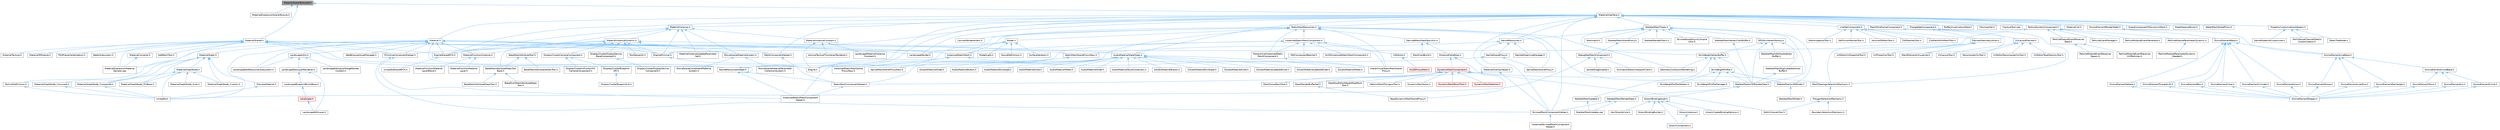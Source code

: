 digraph "MaterialSceneTextureId.h"
{
 // INTERACTIVE_SVG=YES
 // LATEX_PDF_SIZE
  bgcolor="transparent";
  edge [fontname=Helvetica,fontsize=10,labelfontname=Helvetica,labelfontsize=10];
  node [fontname=Helvetica,fontsize=10,shape=box,height=0.2,width=0.4];
  Node1 [id="Node000001",label="MaterialSceneTextureId.h",height=0.2,width=0.4,color="gray40", fillcolor="grey60", style="filled", fontcolor="black",tooltip=" "];
  Node1 -> Node2 [id="edge1_Node000001_Node000002",dir="back",color="steelblue1",style="solid",tooltip=" "];
  Node2 [id="Node000002",label="MaterialExpressionSceneTexture.h",height=0.2,width=0.4,color="grey40", fillcolor="white", style="filled",URL="$d6/d9b/MaterialExpressionSceneTexture_8h.html",tooltip=" "];
  Node1 -> Node3 [id="edge2_Node000001_Node000003",dir="back",color="steelblue1",style="solid",tooltip=" "];
  Node3 [id="Node000003",label="MaterialInterface.h",height=0.2,width=0.4,color="grey40", fillcolor="white", style="filled",URL="$de/daa/MaterialInterface_8h.html",tooltip=" "];
  Node3 -> Node4 [id="edge3_Node000003_Node000004",dir="back",color="steelblue1",style="solid",tooltip=" "];
  Node4 [id="Node000004",label="AudioMaterialSlateTypes.h",height=0.2,width=0.4,color="grey40", fillcolor="white", style="filled",URL="$d3/d2d/AudioMaterialSlateTypes_8h.html",tooltip=" "];
  Node4 -> Node5 [id="edge4_Node000004_Node000005",dir="back",color="steelblue1",style="solid",tooltip=" "];
  Node5 [id="Node000005",label="AudioMaterialButton.h",height=0.2,width=0.4,color="grey40", fillcolor="white", style="filled",URL="$de/dca/AudioMaterialButton_8h.html",tooltip=" "];
  Node4 -> Node6 [id="edge5_Node000004_Node000006",dir="back",color="steelblue1",style="solid",tooltip=" "];
  Node6 [id="Node000006",label="AudioMaterialEnvelope.h",height=0.2,width=0.4,color="grey40", fillcolor="white", style="filled",URL="$d8/d42/AudioMaterialEnvelope_8h.html",tooltip=" "];
  Node4 -> Node7 [id="edge6_Node000004_Node000007",dir="back",color="steelblue1",style="solid",tooltip=" "];
  Node7 [id="Node000007",label="AudioMaterialKnob.h",height=0.2,width=0.4,color="grey40", fillcolor="white", style="filled",URL="$d1/d59/AudioMaterialKnob_8h.html",tooltip=" "];
  Node4 -> Node8 [id="edge7_Node000004_Node000008",dir="back",color="steelblue1",style="solid",tooltip=" "];
  Node8 [id="Node000008",label="AudioMaterialMeter.h",height=0.2,width=0.4,color="grey40", fillcolor="white", style="filled",URL="$d7/dc3/AudioMaterialMeter_8h.html",tooltip=" "];
  Node4 -> Node9 [id="edge8_Node000004_Node000009",dir="back",color="steelblue1",style="solid",tooltip=" "];
  Node9 [id="Node000009",label="AudioMaterialSlider.h",height=0.2,width=0.4,color="grey40", fillcolor="white", style="filled",URL="$de/db4/AudioMaterialSlider_8h.html",tooltip=" "];
  Node4 -> Node10 [id="edge9_Node000004_Node000010",dir="back",color="steelblue1",style="solid",tooltip=" "];
  Node10 [id="Node000010",label="AudioMaterialStyleContainers.h",height=0.2,width=0.4,color="grey40", fillcolor="white", style="filled",URL="$d2/d4e/AudioMaterialStyleContainers_8h.html",tooltip=" "];
  Node4 -> Node11 [id="edge10_Node000004_Node000011",dir="back",color="steelblue1",style="solid",tooltip=" "];
  Node11 [id="Node000011",label="SAudioMaterialButton.h",height=0.2,width=0.4,color="grey40", fillcolor="white", style="filled",URL="$d5/df6/SAudioMaterialButton_8h.html",tooltip=" "];
  Node4 -> Node12 [id="edge11_Node000004_Node000012",dir="back",color="steelblue1",style="solid",tooltip=" "];
  Node12 [id="Node000012",label="SAudioMaterialEnvelope.h",height=0.2,width=0.4,color="grey40", fillcolor="white", style="filled",URL="$d5/d2b/SAudioMaterialEnvelope_8h.html",tooltip=" "];
  Node4 -> Node13 [id="edge12_Node000004_Node000013",dir="back",color="steelblue1",style="solid",tooltip=" "];
  Node13 [id="Node000013",label="SAudioMaterialKnob.h",height=0.2,width=0.4,color="grey40", fillcolor="white", style="filled",URL="$d5/d68/SAudioMaterialKnob_8h.html",tooltip=" "];
  Node4 -> Node14 [id="edge13_Node000004_Node000014",dir="back",color="steelblue1",style="solid",tooltip=" "];
  Node14 [id="Node000014",label="SAudioMaterialLabeledKnob.h",height=0.2,width=0.4,color="grey40", fillcolor="white", style="filled",URL="$de/d2d/SAudioMaterialLabeledKnob_8h.html",tooltip=" "];
  Node4 -> Node15 [id="edge14_Node000004_Node000015",dir="back",color="steelblue1",style="solid",tooltip=" "];
  Node15 [id="Node000015",label="SAudioMaterialLabeledSlider.h",height=0.2,width=0.4,color="grey40", fillcolor="white", style="filled",URL="$d7/df2/SAudioMaterialLabeledSlider_8h.html",tooltip=" "];
  Node4 -> Node16 [id="edge15_Node000004_Node000016",dir="back",color="steelblue1",style="solid",tooltip=" "];
  Node16 [id="Node000016",label="SAudioMaterialMeter.h",height=0.2,width=0.4,color="grey40", fillcolor="white", style="filled",URL="$d9/da6/SAudioMaterialMeter_8h.html",tooltip=" "];
  Node4 -> Node17 [id="edge16_Node000004_Node000017",dir="back",color="steelblue1",style="solid",tooltip=" "];
  Node17 [id="Node000017",label="SAudioMaterialSlider.h",height=0.2,width=0.4,color="grey40", fillcolor="white", style="filled",URL="$d1/d37/SAudioMaterialSlider_8h.html",tooltip=" "];
  Node3 -> Node18 [id="edge17_Node000003_Node000018",dir="back",color="steelblue1",style="solid",tooltip=" "];
  Node18 [id="Node000018",label="BufferVisualizationData.h",height=0.2,width=0.4,color="grey40", fillcolor="white", style="filled",URL="$df/df1/BufferVisualizationData_8h.html",tooltip=" "];
  Node3 -> Node19 [id="edge18_Node000003_Node000019",dir="back",color="steelblue1",style="solid",tooltip=" "];
  Node19 [id="Node000019",label="Engine.h",height=0.2,width=0.4,color="grey40", fillcolor="white", style="filled",URL="$d1/d34/Public_2Engine_8h.html",tooltip=" "];
  Node3 -> Node20 [id="edge19_Node000003_Node000020",dir="back",color="steelblue1",style="solid",tooltip=" "];
  Node20 [id="Node000020",label="EngineSharedPCH.h",height=0.2,width=0.4,color="grey40", fillcolor="white", style="filled",URL="$dc/dbb/EngineSharedPCH_8h.html",tooltip=" "];
  Node20 -> Node21 [id="edge20_Node000020_Node000021",dir="back",color="steelblue1",style="solid",tooltip=" "];
  Node21 [id="Node000021",label="UnrealEdSharedPCH.h",height=0.2,width=0.4,color="grey40", fillcolor="white", style="filled",URL="$d1/de6/UnrealEdSharedPCH_8h.html",tooltip=" "];
  Node3 -> Node22 [id="edge21_Node000003_Node000022",dir="back",color="steelblue1",style="solid",tooltip=" "];
  Node22 [id="Node000022",label="FbxImporter.h",height=0.2,width=0.4,color="grey40", fillcolor="white", style="filled",URL="$d4/dfb/FbxImporter_8h.html",tooltip=" "];
  Node3 -> Node23 [id="edge22_Node000003_Node000023",dir="back",color="steelblue1",style="solid",tooltip=" "];
  Node23 [id="Node000023",label="FractureTool.cpp",height=0.2,width=0.4,color="grey40", fillcolor="white", style="filled",URL="$dc/d9a/FractureTool_8cpp.html",tooltip=" "];
  Node3 -> Node24 [id="edge23_Node000003_Node000024",dir="back",color="steelblue1",style="solid",tooltip=" "];
  Node24 [id="Node000024",label="GizmoElementRenderState.h",height=0.2,width=0.4,color="grey40", fillcolor="white", style="filled",URL="$dd/def/GizmoElementRenderState_8h.html",tooltip=" "];
  Node24 -> Node25 [id="edge24_Node000024_Node000025",dir="back",color="steelblue1",style="solid",tooltip=" "];
  Node25 [id="Node000025",label="GizmoElementBase.h",height=0.2,width=0.4,color="grey40", fillcolor="white", style="filled",URL="$d5/d19/GizmoElementBase_8h.html",tooltip=" "];
  Node25 -> Node26 [id="edge25_Node000025_Node000026",dir="back",color="steelblue1",style="solid",tooltip=" "];
  Node26 [id="Node000026",label="GizmoElementArrow.h",height=0.2,width=0.4,color="grey40", fillcolor="white", style="filled",URL="$df/d5b/GizmoElementArrow_8h.html",tooltip=" "];
  Node26 -> Node27 [id="edge26_Node000026_Node000027",dir="back",color="steelblue1",style="solid",tooltip=" "];
  Node27 [id="Node000027",label="GizmoElementShapes.h",height=0.2,width=0.4,color="grey40", fillcolor="white", style="filled",URL="$d9/d54/GizmoElementShapes_8h.html",tooltip=" "];
  Node25 -> Node28 [id="edge27_Node000025_Node000028",dir="back",color="steelblue1",style="solid",tooltip=" "];
  Node28 [id="Node000028",label="GizmoElementBox.h",height=0.2,width=0.4,color="grey40", fillcolor="white", style="filled",URL="$d6/d7f/GizmoElementBox_8h.html",tooltip=" "];
  Node28 -> Node27 [id="edge28_Node000028_Node000027",dir="back",color="steelblue1",style="solid",tooltip=" "];
  Node25 -> Node29 [id="edge29_Node000025_Node000029",dir="back",color="steelblue1",style="solid",tooltip=" "];
  Node29 [id="Node000029",label="GizmoElementCone.h",height=0.2,width=0.4,color="grey40", fillcolor="white", style="filled",URL="$dc/dca/GizmoElementCone_8h.html",tooltip=" "];
  Node29 -> Node27 [id="edge30_Node000029_Node000027",dir="back",color="steelblue1",style="solid",tooltip=" "];
  Node25 -> Node30 [id="edge31_Node000025_Node000030",dir="back",color="steelblue1",style="solid",tooltip=" "];
  Node30 [id="Node000030",label="GizmoElementCylinder.h",height=0.2,width=0.4,color="grey40", fillcolor="white", style="filled",URL="$da/dff/GizmoElementCylinder_8h.html",tooltip=" "];
  Node30 -> Node27 [id="edge32_Node000030_Node000027",dir="back",color="steelblue1",style="solid",tooltip=" "];
  Node25 -> Node31 [id="edge33_Node000025_Node000031",dir="back",color="steelblue1",style="solid",tooltip=" "];
  Node31 [id="Node000031",label="GizmoElementLineBase.h",height=0.2,width=0.4,color="grey40", fillcolor="white", style="filled",URL="$d4/d1b/GizmoElementLineBase_8h.html",tooltip=" "];
  Node31 -> Node32 [id="edge34_Node000031_Node000032",dir="back",color="steelblue1",style="solid",tooltip=" "];
  Node32 [id="Node000032",label="GizmoElementCircleBase.h",height=0.2,width=0.4,color="grey40", fillcolor="white", style="filled",URL="$d5/d29/GizmoElementCircleBase_8h.html",tooltip=" "];
  Node32 -> Node33 [id="edge35_Node000032_Node000033",dir="back",color="steelblue1",style="solid",tooltip=" "];
  Node33 [id="Node000033",label="GizmoElementArc.h",height=0.2,width=0.4,color="grey40", fillcolor="white", style="filled",URL="$dc/dda/GizmoElementArc_8h.html",tooltip=" "];
  Node33 -> Node27 [id="edge36_Node000033_Node000027",dir="back",color="steelblue1",style="solid",tooltip=" "];
  Node32 -> Node34 [id="edge37_Node000032_Node000034",dir="back",color="steelblue1",style="solid",tooltip=" "];
  Node34 [id="Node000034",label="GizmoElementCircle.h",height=0.2,width=0.4,color="grey40", fillcolor="white", style="filled",URL="$dd/dd8/GizmoElementCircle_8h.html",tooltip=" "];
  Node34 -> Node27 [id="edge38_Node000034_Node000027",dir="back",color="steelblue1",style="solid",tooltip=" "];
  Node32 -> Node35 [id="edge39_Node000032_Node000035",dir="back",color="steelblue1",style="solid",tooltip=" "];
  Node35 [id="Node000035",label="GizmoElementTorus.h",height=0.2,width=0.4,color="grey40", fillcolor="white", style="filled",URL="$df/d72/GizmoElementTorus_8h.html",tooltip=" "];
  Node35 -> Node27 [id="edge40_Node000035_Node000027",dir="back",color="steelblue1",style="solid",tooltip=" "];
  Node31 -> Node36 [id="edge41_Node000031_Node000036",dir="back",color="steelblue1",style="solid",tooltip=" "];
  Node36 [id="Node000036",label="GizmoElementGroup.h",height=0.2,width=0.4,color="grey40", fillcolor="white", style="filled",URL="$df/d24/GizmoElementGroup_8h.html",tooltip=" "];
  Node36 -> Node27 [id="edge42_Node000036_Node000027",dir="back",color="steelblue1",style="solid",tooltip=" "];
  Node31 -> Node37 [id="edge43_Node000031_Node000037",dir="back",color="steelblue1",style="solid",tooltip=" "];
  Node37 [id="Node000037",label="GizmoElementLineStrip.h",height=0.2,width=0.4,color="grey40", fillcolor="white", style="filled",URL="$d8/dca/GizmoElementLineStrip_8h.html",tooltip=" "];
  Node37 -> Node27 [id="edge44_Node000037_Node000027",dir="back",color="steelblue1",style="solid",tooltip=" "];
  Node31 -> Node38 [id="edge45_Node000031_Node000038",dir="back",color="steelblue1",style="solid",tooltip=" "];
  Node38 [id="Node000038",label="GizmoElementRectangle.h",height=0.2,width=0.4,color="grey40", fillcolor="white", style="filled",URL="$de/d3f/GizmoElementRectangle_8h.html",tooltip=" "];
  Node38 -> Node27 [id="edge46_Node000038_Node000027",dir="back",color="steelblue1",style="solid",tooltip=" "];
  Node25 -> Node39 [id="edge47_Node000025_Node000039",dir="back",color="steelblue1",style="solid",tooltip=" "];
  Node39 [id="Node000039",label="GizmoElementSphere.h",height=0.2,width=0.4,color="grey40", fillcolor="white", style="filled",URL="$df/d53/GizmoElementSphere_8h.html",tooltip=" "];
  Node39 -> Node27 [id="edge48_Node000039_Node000027",dir="back",color="steelblue1",style="solid",tooltip=" "];
  Node25 -> Node40 [id="edge49_Node000025_Node000040",dir="back",color="steelblue1",style="solid",tooltip=" "];
  Node40 [id="Node000040",label="GizmoElementTriangleList.h",height=0.2,width=0.4,color="grey40", fillcolor="white", style="filled",URL="$dc/dc3/GizmoElementTriangleList_8h.html",tooltip=" "];
  Node40 -> Node27 [id="edge50_Node000040_Node000027",dir="back",color="steelblue1",style="solid",tooltip=" "];
  Node24 -> Node31 [id="edge51_Node000024_Node000031",dir="back",color="steelblue1",style="solid",tooltip=" "];
  Node3 -> Node41 [id="edge52_Node000003_Node000041",dir="back",color="steelblue1",style="solid",tooltip=" "];
  Node41 [id="Node000041",label="LandscapeRender.h",height=0.2,width=0.4,color="grey40", fillcolor="white", style="filled",URL="$df/d67/LandscapeRender_8h.html",tooltip=" "];
  Node3 -> Node42 [id="edge53_Node000003_Node000042",dir="back",color="steelblue1",style="solid",tooltip=" "];
  Node42 [id="Node000042",label="LineSetComponent.h",height=0.2,width=0.4,color="grey40", fillcolor="white", style="filled",URL="$d7/d6b/LineSetComponent_8h.html",tooltip=" "];
  Node42 -> Node43 [id="edge54_Node000042_Node000043",dir="back",color="steelblue1",style="solid",tooltip=" "];
  Node43 [id="Node000043",label="CSGMeshesTool.h",height=0.2,width=0.4,color="grey40", fillcolor="white", style="filled",URL="$db/dd1/CSGMeshesTool_8h.html",tooltip=" "];
  Node42 -> Node44 [id="edge55_Node000042_Node000044",dir="back",color="steelblue1",style="solid",tooltip=" "];
  Node44 [id="Node000044",label="CutMeshWithMeshTool.h",height=0.2,width=0.4,color="grey40", fillcolor="white", style="filled",URL="$d2/d2c/CutMeshWithMeshTool_8h.html",tooltip=" "];
  Node42 -> Node45 [id="edge56_Node000042_Node000045",dir="back",color="steelblue1",style="solid",tooltip=" "];
  Node45 [id="Node000045",label="MeshInspectorTool.h",height=0.2,width=0.4,color="grey40", fillcolor="white", style="filled",URL="$de/da1/MeshInspectorTool_8h.html",tooltip=" "];
  Node42 -> Node46 [id="edge57_Node000042_Node000046",dir="back",color="steelblue1",style="solid",tooltip=" "];
  Node46 [id="Node000046",label="PreviewGeometryActor.h",height=0.2,width=0.4,color="grey40", fillcolor="white", style="filled",URL="$d3/d38/PreviewGeometryActor_8h.html",tooltip=" "];
  Node46 -> Node47 [id="edge58_Node000046_Node000047",dir="back",color="steelblue1",style="solid",tooltip=" "];
  Node47 [id="Node000047",label="MeshElementsVisualizer.h",height=0.2,width=0.4,color="grey40", fillcolor="white", style="filled",URL="$d9/d01/MeshElementsVisualizer_8h.html",tooltip=" "];
  Node46 -> Node48 [id="edge59_Node000046_Node000048",dir="back",color="steelblue1",style="solid",tooltip=" "];
  Node48 [id="Node000048",label="MeshTopologySelectionMechanic.h",height=0.2,width=0.4,color="grey40", fillcolor="white", style="filled",URL="$d5/d15/MeshTopologySelectionMechanic_8h.html",tooltip=" "];
  Node48 -> Node49 [id="edge60_Node000048_Node000049",dir="back",color="steelblue1",style="solid",tooltip=" "];
  Node49 [id="Node000049",label="PolygonSelectionMechanic.h",height=0.2,width=0.4,color="grey40", fillcolor="white", style="filled",URL="$da/dff/PolygonSelectionMechanic_8h.html",tooltip=" "];
  Node49 -> Node50 [id="edge61_Node000049_Node000050",dir="back",color="steelblue1",style="solid",tooltip=" "];
  Node50 [id="Node000050",label="BoundarySelectionMechanic.h",height=0.2,width=0.4,color="grey40", fillcolor="white", style="filled",URL="$d8/dd6/BoundarySelectionMechanic_8h.html",tooltip=" "];
  Node49 -> Node51 [id="edge62_Node000049_Node000051",dir="back",color="steelblue1",style="solid",tooltip=" "];
  Node51 [id="Node000051",label="EditUVIslandsTool.h",height=0.2,width=0.4,color="grey40", fillcolor="white", style="filled",URL="$d0/de4/EditUVIslandsTool_8h.html",tooltip=" "];
  Node46 -> Node52 [id="edge63_Node000046_Node000052",dir="back",color="steelblue1",style="solid",tooltip=" "];
  Node52 [id="Node000052",label="UVEditorUVSnapshotTool.h",height=0.2,width=0.4,color="grey40", fillcolor="white", style="filled",URL="$d4/dd6/UVEditorUVSnapshotTool_8h.html",tooltip=" "];
  Node46 -> Node53 [id="edge64_Node000046_Node000053",dir="back",color="steelblue1",style="solid",tooltip=" "];
  Node53 [id="Node000053",label="UVProjectionTool.h",height=0.2,width=0.4,color="grey40", fillcolor="white", style="filled",URL="$d5/d4f/UVProjectionTool_8h.html",tooltip=" "];
  Node42 -> Node54 [id="edge65_Node000042_Node000054",dir="back",color="steelblue1",style="solid",tooltip=" "];
  Node54 [id="Node000054",label="SelfUnionMeshesTool.h",height=0.2,width=0.4,color="grey40", fillcolor="white", style="filled",URL="$dc/dad/SelfUnionMeshesTool_8h.html",tooltip=" "];
  Node42 -> Node55 [id="edge66_Node000042_Node000055",dir="back",color="steelblue1",style="solid",tooltip=" "];
  Node55 [id="Node000055",label="VolumeToMeshTool.h",height=0.2,width=0.4,color="grey40", fillcolor="white", style="filled",URL="$de/d64/VolumeToMeshTool_8h.html",tooltip=" "];
  Node3 -> Node56 [id="edge67_Node000003_Node000056",dir="back",color="steelblue1",style="solid",tooltip=" "];
  Node56 [id="Node000056",label="Material.h",height=0.2,width=0.4,color="grey40", fillcolor="white", style="filled",URL="$df/d12/Material_8h.html",tooltip=" "];
  Node56 -> Node57 [id="edge68_Node000056_Node000057",dir="back",color="steelblue1",style="solid",tooltip=" "];
  Node57 [id="Node000057",label="EngineMinimal.h",height=0.2,width=0.4,color="grey40", fillcolor="white", style="filled",URL="$d0/d2c/EngineMinimal_8h.html",tooltip=" "];
  Node57 -> Node19 [id="edge69_Node000057_Node000019",dir="back",color="steelblue1",style="solid",tooltip=" "];
  Node56 -> Node20 [id="edge70_Node000056_Node000020",dir="back",color="steelblue1",style="solid",tooltip=" "];
  Node56 -> Node58 [id="edge71_Node000056_Node000058",dir="back",color="steelblue1",style="solid",tooltip=" "];
  Node58 [id="Node000058",label="InstancedStaticMesh.h",height=0.2,width=0.4,color="grey40", fillcolor="white", style="filled",URL="$dd/d89/InstancedStaticMesh_8h.html",tooltip=" "];
  Node58 -> Node59 [id="edge72_Node000058_Node000059",dir="back",color="steelblue1",style="solid",tooltip=" "];
  Node59 [id="Node000059",label="HierarchicalStaticMeshScene\lProxy.h",height=0.2,width=0.4,color="grey40", fillcolor="white", style="filled",URL="$d3/d4d/HierarchicalStaticMeshSceneProxy_8h.html",tooltip=" "];
  Node58 -> Node60 [id="edge73_Node000058_Node000060",dir="back",color="steelblue1",style="solid",tooltip=" "];
  Node60 [id="Node000060",label="InstancedStaticMeshComponent\lHelper.h",height=0.2,width=0.4,color="grey40", fillcolor="white", style="filled",URL="$dc/dc7/InstancedStaticMeshComponentHelper_8h.html",tooltip=" "];
  Node58 -> Node61 [id="edge74_Node000058_Node000061",dir="back",color="steelblue1",style="solid",tooltip=" "];
  Node61 [id="Node000061",label="InstancedStaticMeshScene\lProxyDesc.h",height=0.2,width=0.4,color="grey40", fillcolor="white", style="filled",URL="$db/dcf/InstancedStaticMeshSceneProxyDesc_8h.html",tooltip=" "];
  Node56 -> Node62 [id="edge75_Node000056_Node000062",dir="back",color="steelblue1",style="solid",tooltip=" "];
  Node62 [id="Node000062",label="LandscapeEditResourcesSubsystem.h",height=0.2,width=0.4,color="grey40", fillcolor="white", style="filled",URL="$db/d28/LandscapeEditResourcesSubsystem_8h.html",tooltip=" "];
  Node56 -> Node63 [id="edge76_Node000056_Node000063",dir="back",color="steelblue1",style="solid",tooltip=" "];
  Node63 [id="Node000063",label="LandscapeUtils.h",height=0.2,width=0.4,color="grey40", fillcolor="white", style="filled",URL="$d0/dc0/LandscapeUtils_8h.html",tooltip=" "];
  Node63 -> Node64 [id="edge77_Node000063_Node000064",dir="back",color="steelblue1",style="solid",tooltip=" "];
  Node64 [id="Node000064",label="LandscapeEditLayerMergeRender\lContext.h",height=0.2,width=0.4,color="grey40", fillcolor="white", style="filled",URL="$d1/d40/LandscapeEditLayerMergeRenderContext_8h.html",tooltip=" "];
  Node63 -> Node65 [id="edge78_Node000063_Node000065",dir="back",color="steelblue1",style="solid",tooltip=" "];
  Node65 [id="Node000065",label="LandscapeEditLayerRenderer.h",height=0.2,width=0.4,color="grey40", fillcolor="white", style="filled",URL="$d4/ddf/LandscapeEditLayerRenderer_8h.html",tooltip=" "];
  Node65 -> Node66 [id="edge79_Node000065_Node000066",dir="back",color="steelblue1",style="solid",tooltip=" "];
  Node66 [id="Node000066",label="LandscapeBlueprintBrushBase.h",height=0.2,width=0.4,color="grey40", fillcolor="white", style="filled",URL="$d5/de5/LandscapeBlueprintBrushBase_8h.html",tooltip=" "];
  Node66 -> Node67 [id="edge80_Node000066_Node000067",dir="back",color="steelblue1",style="solid",tooltip=" "];
  Node67 [id="Node000067",label="Landscape.h",height=0.2,width=0.4,color="red", fillcolor="#FFF0F0", style="filled",URL="$d5/dd6/Landscape_8h.html",tooltip=" "];
  Node67 -> Node69 [id="edge81_Node000067_Node000069",dir="back",color="steelblue1",style="solid",tooltip=" "];
  Node69 [id="Node000069",label="LandscapeEditLayer.h",height=0.2,width=0.4,color="grey40", fillcolor="white", style="filled",URL="$d2/d34/LandscapeEditLayer_8h.html",tooltip=" "];
  Node65 -> Node69 [id="edge82_Node000065_Node000069",dir="back",color="steelblue1",style="solid",tooltip=" "];
  Node63 -> Node62 [id="edge83_Node000063_Node000062",dir="back",color="steelblue1",style="solid",tooltip=" "];
  Node56 -> Node73 [id="edge84_Node000056_Node000073",dir="back",color="steelblue1",style="solid",tooltip=" "];
  Node73 [id="Node000073",label="MaterialExpressionMaterial\lSample.cpp",height=0.2,width=0.4,color="grey40", fillcolor="white", style="filled",URL="$d0/dbd/MaterialExpressionMaterialSample_8cpp.html",tooltip=" "];
  Node56 -> Node74 [id="edge85_Node000056_Node000074",dir="back",color="steelblue1",style="solid",tooltip=" "];
  Node74 [id="Node000074",label="MaterialFunctionInstance.h",height=0.2,width=0.4,color="grey40", fillcolor="white", style="filled",URL="$dd/d09/MaterialFunctionInstance_8h.html",tooltip=" "];
  Node74 -> Node75 [id="edge86_Node000074_Node000075",dir="back",color="steelblue1",style="solid",tooltip=" "];
  Node75 [id="Node000075",label="MaterialFunctionMaterial\lLayer.h",height=0.2,width=0.4,color="grey40", fillcolor="white", style="filled",URL="$d5/db3/MaterialFunctionMaterialLayer_8h.html",tooltip=" "];
  Node74 -> Node76 [id="edge87_Node000074_Node000076",dir="back",color="steelblue1",style="solid",tooltip=" "];
  Node76 [id="Node000076",label="MaterialFunctionMaterial\lLayerBlend.h",height=0.2,width=0.4,color="grey40", fillcolor="white", style="filled",URL="$d9/d8a/MaterialFunctionMaterialLayerBlend_8h.html",tooltip=" "];
  Node56 -> Node77 [id="edge88_Node000056_Node000077",dir="back",color="steelblue1",style="solid",tooltip=" "];
  Node77 [id="Node000077",label="MaterialGraph.h",height=0.2,width=0.4,color="grey40", fillcolor="white", style="filled",URL="$dd/d8d/MaterialGraph_8h.html",tooltip=" "];
  Node77 -> Node78 [id="edge89_Node000077_Node000078",dir="back",color="steelblue1",style="solid",tooltip=" "];
  Node78 [id="Node000078",label="MaterialGraphNode.h",height=0.2,width=0.4,color="grey40", fillcolor="white", style="filled",URL="$d7/d89/MaterialGraphNode_8h.html",tooltip=" "];
  Node78 -> Node79 [id="edge90_Node000078_Node000079",dir="back",color="steelblue1",style="solid",tooltip=" "];
  Node79 [id="Node000079",label="MaterialGraphNode_Composite.h",height=0.2,width=0.4,color="grey40", fillcolor="white", style="filled",URL="$d0/d2a/MaterialGraphNode__Composite_8h.html",tooltip=" "];
  Node79 -> Node80 [id="edge91_Node000079_Node000080",dir="back",color="steelblue1",style="solid",tooltip=" "];
  Node80 [id="Node000080",label="UnrealEd.h",height=0.2,width=0.4,color="grey40", fillcolor="white", style="filled",URL="$d2/d5f/UnrealEd_8h.html",tooltip=" "];
  Node78 -> Node81 [id="edge92_Node000078_Node000081",dir="back",color="steelblue1",style="solid",tooltip=" "];
  Node81 [id="Node000081",label="MaterialGraphNode_Custom.h",height=0.2,width=0.4,color="grey40", fillcolor="white", style="filled",URL="$d5/d6c/MaterialGraphNode__Custom_8h.html",tooltip=" "];
  Node78 -> Node82 [id="edge93_Node000078_Node000082",dir="back",color="steelblue1",style="solid",tooltip=" "];
  Node82 [id="Node000082",label="MaterialGraphNode_Knot.h",height=0.2,width=0.4,color="grey40", fillcolor="white", style="filled",URL="$d0/dfe/MaterialGraphNode__Knot_8h.html",tooltip=" "];
  Node78 -> Node83 [id="edge94_Node000078_Node000083",dir="back",color="steelblue1",style="solid",tooltip=" "];
  Node83 [id="Node000083",label="MaterialGraphNode_PinBase.h",height=0.2,width=0.4,color="grey40", fillcolor="white", style="filled",URL="$d5/dda/MaterialGraphNode__PinBase_8h.html",tooltip=" "];
  Node78 -> Node80 [id="edge95_Node000078_Node000080",dir="back",color="steelblue1",style="solid",tooltip=" "];
  Node77 -> Node84 [id="edge96_Node000077_Node000084",dir="back",color="steelblue1",style="solid",tooltip=" "];
  Node84 [id="Node000084",label="MaterialGraphNode_Comment.h",height=0.2,width=0.4,color="grey40", fillcolor="white", style="filled",URL="$da/db6/MaterialGraphNode__Comment_8h.html",tooltip=" "];
  Node84 -> Node80 [id="edge97_Node000084_Node000080",dir="back",color="steelblue1",style="solid",tooltip=" "];
  Node77 -> Node79 [id="edge98_Node000077_Node000079",dir="back",color="steelblue1",style="solid",tooltip=" "];
  Node77 -> Node81 [id="edge99_Node000077_Node000081",dir="back",color="steelblue1",style="solid",tooltip=" "];
  Node77 -> Node83 [id="edge100_Node000077_Node000083",dir="back",color="steelblue1",style="solid",tooltip=" "];
  Node77 -> Node80 [id="edge101_Node000077_Node000080",dir="back",color="steelblue1",style="solid",tooltip=" "];
  Node56 -> Node85 [id="edge102_Node000056_Node000085",dir="back",color="steelblue1",style="solid",tooltip=" "];
  Node85 [id="Node000085",label="MaterialInstanceUpdateParameter\lSet.h",height=0.2,width=0.4,color="grey40", fillcolor="white", style="filled",URL="$dd/df7/MaterialInstanceUpdateParameterSet_8h.html",tooltip=" "];
  Node56 -> Node86 [id="edge103_Node000056_Node000086",dir="back",color="steelblue1",style="solid",tooltip=" "];
  Node86 [id="Node000086",label="MeshComponentHelper.h",height=0.2,width=0.4,color="grey40", fillcolor="white", style="filled",URL="$d3/de8/MeshComponentHelper_8h.html",tooltip=" "];
  Node86 -> Node87 [id="edge104_Node000086_Node000087",dir="back",color="steelblue1",style="solid",tooltip=" "];
  Node87 [id="Node000087",label="StaticMeshComponentHelper.h",height=0.2,width=0.4,color="grey40", fillcolor="white", style="filled",URL="$dc/dc1/StaticMeshComponentHelper_8h.html",tooltip=" "];
  Node87 -> Node60 [id="edge105_Node000087_Node000060",dir="back",color="steelblue1",style="solid",tooltip=" "];
  Node56 -> Node88 [id="edge106_Node000056_Node000088",dir="back",color="steelblue1",style="solid",tooltip=" "];
  Node88 [id="Node000088",label="NaniteResourcesHelper.h",height=0.2,width=0.4,color="grey40", fillcolor="white", style="filled",URL="$dc/d48/NaniteResourcesHelper_8h.html",tooltip=" "];
  Node88 -> Node60 [id="edge107_Node000088_Node000060",dir="back",color="steelblue1",style="solid",tooltip=" "];
  Node88 -> Node88 [id="edge108_Node000088_Node000088",dir="back",color="steelblue1",style="solid",tooltip=" "];
  Node88 -> Node87 [id="edge109_Node000088_Node000087",dir="back",color="steelblue1",style="solid",tooltip=" "];
  Node56 -> Node89 [id="edge110_Node000056_Node000089",dir="back",color="steelblue1",style="solid",tooltip=" "];
  Node89 [id="Node000089",label="PreviewMaterial.h",height=0.2,width=0.4,color="grey40", fillcolor="white", style="filled",URL="$d4/de3/PreviewMaterial_8h.html",tooltip=" "];
  Node89 -> Node80 [id="edge111_Node000089_Node000080",dir="back",color="steelblue1",style="solid",tooltip=" "];
  Node56 -> Node90 [id="edge112_Node000056_Node000090",dir="back",color="steelblue1",style="solid",tooltip=" "];
  Node90 [id="Node000090",label="PrimitiveComponentHelper.h",height=0.2,width=0.4,color="grey40", fillcolor="white", style="filled",URL="$d1/d08/PrimitiveComponentHelper_8h.html",tooltip=" "];
  Node90 -> Node60 [id="edge113_Node000090_Node000060",dir="back",color="steelblue1",style="solid",tooltip=" "];
  Node90 -> Node91 [id="edge114_Node000090_Node000091",dir="back",color="steelblue1",style="solid",tooltip=" "];
  Node91 [id="Node000091",label="SkinnedMeshComponentHelper.h",height=0.2,width=0.4,color="grey40", fillcolor="white", style="filled",URL="$db/d81/SkinnedMeshComponentHelper_8h.html",tooltip=" "];
  Node91 -> Node92 [id="edge115_Node000091_Node000092",dir="back",color="steelblue1",style="solid",tooltip=" "];
  Node92 [id="Node000092",label="InstancedSkinnedMeshComponent\lHelper.h",height=0.2,width=0.4,color="grey40", fillcolor="white", style="filled",URL="$d1/d86/InstancedSkinnedMeshComponentHelper_8h.html",tooltip=" "];
  Node56 -> Node93 [id="edge116_Node000056_Node000093",dir="back",color="steelblue1",style="solid",tooltip=" "];
  Node93 [id="Node000093",label="StaticMeshSceneProxyDesc.h",height=0.2,width=0.4,color="grey40", fillcolor="white", style="filled",URL="$d0/d31/StaticMeshSceneProxyDesc_8h.html",tooltip=" "];
  Node93 -> Node61 [id="edge117_Node000093_Node000061",dir="back",color="steelblue1",style="solid",tooltip=" "];
  Node93 -> Node94 [id="edge118_Node000093_Node000094",dir="back",color="steelblue1",style="solid",tooltip=" "];
  Node94 [id="Node000094",label="SplineMeshSceneProxyDesc.h",height=0.2,width=0.4,color="grey40", fillcolor="white", style="filled",URL="$db/d1b/SplineMeshSceneProxyDesc_8h.html",tooltip=" "];
  Node56 -> Node95 [id="edge119_Node000056_Node000095",dir="back",color="steelblue1",style="solid",tooltip=" "];
  Node95 [id="Node000095",label="WebBrowserAssetManager.h",height=0.2,width=0.4,color="grey40", fillcolor="white", style="filled",URL="$db/d79/WebBrowserAssetManager_8h.html",tooltip=" "];
  Node3 -> Node96 [id="edge120_Node000003_Node000096",dir="back",color="steelblue1",style="solid",tooltip=" "];
  Node96 [id="Node000096",label="MaterialInstance.h",height=0.2,width=0.4,color="grey40", fillcolor="white", style="filled",URL="$d7/d9c/MaterialInstance_8h.html",tooltip=" "];
  Node96 -> Node57 [id="edge121_Node000096_Node000057",dir="back",color="steelblue1",style="solid",tooltip=" "];
  Node96 -> Node20 [id="edge122_Node000096_Node000020",dir="back",color="steelblue1",style="solid",tooltip=" "];
  Node96 -> Node74 [id="edge123_Node000096_Node000074",dir="back",color="steelblue1",style="solid",tooltip=" "];
  Node96 -> Node97 [id="edge124_Node000096_Node000097",dir="back",color="steelblue1",style="solid",tooltip=" "];
  Node97 [id="Node000097",label="MaterialInstanceConstant.h",height=0.2,width=0.4,color="grey40", fillcolor="white", style="filled",URL="$d5/da5/MaterialInstanceConstant_8h.html",tooltip=" "];
  Node97 -> Node19 [id="edge125_Node000097_Node000019",dir="back",color="steelblue1",style="solid",tooltip=" "];
  Node97 -> Node98 [id="edge126_Node000097_Node000098",dir="back",color="steelblue1",style="solid",tooltip=" "];
  Node98 [id="Node000098",label="LandscapeMaterialInstance\lConstant.h",height=0.2,width=0.4,color="grey40", fillcolor="white", style="filled",URL="$d5/d42/LandscapeMaterialInstanceConstant_8h.html",tooltip=" "];
  Node97 -> Node99 [id="edge127_Node000097_Node000099",dir="back",color="steelblue1",style="solid",tooltip=" "];
  Node99 [id="Node000099",label="VolumeTextureThumbnailRenderer.h",height=0.2,width=0.4,color="grey40", fillcolor="white", style="filled",URL="$df/df9/VolumeTextureThumbnailRenderer_8h.html",tooltip=" "];
  Node96 -> Node100 [id="edge128_Node000096_Node000100",dir="back",color="steelblue1",style="solid",tooltip=" "];
  Node100 [id="Node000100",label="MaterialInstanceDynamic.h",height=0.2,width=0.4,color="grey40", fillcolor="white", style="filled",URL="$dc/df3/MaterialInstanceDynamic_8h.html",tooltip=" "];
  Node100 -> Node4 [id="edge129_Node000100_Node000004",dir="back",color="steelblue1",style="solid",tooltip=" "];
  Node100 -> Node101 [id="edge130_Node000100_Node000101",dir="back",color="steelblue1",style="solid",tooltip=" "];
  Node101 [id="Node000101",label="BakeMeshAttributeMapsTool\lBase.h",height=0.2,width=0.4,color="grey40", fillcolor="white", style="filled",URL="$dc/d68/BakeMeshAttributeMapsToolBase_8h.html",tooltip=" "];
  Node101 -> Node102 [id="edge131_Node000101_Node000102",dir="back",color="steelblue1",style="solid",tooltip=" "];
  Node102 [id="Node000102",label="BakeMeshAttributeMapsTool.h",height=0.2,width=0.4,color="grey40", fillcolor="white", style="filled",URL="$d8/d14/BakeMeshAttributeMapsTool_8h.html",tooltip=" "];
  Node101 -> Node103 [id="edge132_Node000101_Node000103",dir="back",color="steelblue1",style="solid",tooltip=" "];
  Node103 [id="Node000103",label="BakeMultiMeshAttributeMaps\lTool.h",height=0.2,width=0.4,color="grey40", fillcolor="white", style="filled",URL="$d7/d65/BakeMultiMeshAttributeMapsTool_8h.html",tooltip=" "];
  Node100 -> Node104 [id="edge133_Node000100_Node000104",dir="back",color="steelblue1",style="solid",tooltip=" "];
  Node104 [id="Node000104",label="BakeMeshAttributeTool.h",height=0.2,width=0.4,color="grey40", fillcolor="white", style="filled",URL="$d0/d82/BakeMeshAttributeTool_8h.html",tooltip=" "];
  Node104 -> Node101 [id="edge134_Node000104_Node000101",dir="back",color="steelblue1",style="solid",tooltip=" "];
  Node104 -> Node105 [id="edge135_Node000104_Node000105",dir="back",color="steelblue1",style="solid",tooltip=" "];
  Node105 [id="Node000105",label="BakeMeshAttributeVertexTool.h",height=0.2,width=0.4,color="grey40", fillcolor="white", style="filled",URL="$d6/d76/BakeMeshAttributeVertexTool_8h.html",tooltip=" "];
  Node100 -> Node106 [id="edge136_Node000100_Node000106",dir="back",color="steelblue1",style="solid",tooltip=" "];
  Node106 [id="Node000106",label="DisplayClusterCameraComponent.h",height=0.2,width=0.4,color="grey40", fillcolor="white", style="filled",URL="$dd/d6b/DisplayClusterCameraComponent_8h.html",tooltip=" "];
  Node106 -> Node107 [id="edge137_Node000106_Node000107",dir="back",color="steelblue1",style="solid",tooltip=" "];
  Node107 [id="Node000107",label="DisplayClusterInFrustumFit\lCameraComponent.h",height=0.2,width=0.4,color="grey40", fillcolor="white", style="filled",URL="$d5/d53/DisplayClusterInFrustumFitCameraComponent_8h.html",tooltip=" "];
  Node106 -> Node108 [id="edge138_Node000106_Node000108",dir="back",color="steelblue1",style="solid",tooltip=" "];
  Node108 [id="Node000108",label="IDisplayClusterBlueprint\lAPI.h",height=0.2,width=0.4,color="grey40", fillcolor="white", style="filled",URL="$d6/dd6/IDisplayClusterBlueprintAPI_8h.html",tooltip=" "];
  Node108 -> Node109 [id="edge139_Node000108_Node000109",dir="back",color="steelblue1",style="solid",tooltip=" "];
  Node109 [id="Node000109",label="DisplayClusterBlueprintLib.h",height=0.2,width=0.4,color="grey40", fillcolor="white", style="filled",URL="$d9/d13/DisplayClusterBlueprintLib_8h.html",tooltip=" "];
  Node100 -> Node110 [id="edge140_Node000100_Node000110",dir="back",color="steelblue1",style="solid",tooltip=" "];
  Node110 [id="Node000110",label="DisplayClusterDisplayDevice\lBaseComponent.h",height=0.2,width=0.4,color="grey40", fillcolor="white", style="filled",URL="$d6/d67/DisplayClusterDisplayDeviceBaseComponent_8h.html",tooltip=" "];
  Node110 -> Node111 [id="edge141_Node000110_Node000111",dir="back",color="steelblue1",style="solid",tooltip=" "];
  Node111 [id="Node000111",label="DisplayClusterDisplayDevice\lComponent.h",height=0.2,width=0.4,color="grey40", fillcolor="white", style="filled",URL="$db/d86/DisplayClusterDisplayDeviceComponent_8h.html",tooltip=" "];
  Node100 -> Node57 [id="edge142_Node000100_Node000057",dir="back",color="steelblue1",style="solid",tooltip=" "];
  Node100 -> Node20 [id="edge143_Node000100_Node000020",dir="back",color="steelblue1",style="solid",tooltip=" "];
  Node100 -> Node112 [id="edge144_Node000100_Node000112",dir="back",color="steelblue1",style="solid",tooltip=" "];
  Node112 [id="Node000112",label="MovieSceneMaterialSystem.h",height=0.2,width=0.4,color="grey40", fillcolor="white", style="filled",URL="$d2/d2f/MovieSceneMaterialSystem_8h.html",tooltip=" "];
  Node112 -> Node113 [id="edge145_Node000112_Node000113",dir="back",color="steelblue1",style="solid",tooltip=" "];
  Node113 [id="Node000113",label="MovieSceneComponentMaterial\lSystem.h",height=0.2,width=0.4,color="grey40", fillcolor="white", style="filled",URL="$d7/d7c/MovieSceneComponentMaterialSystem_8h.html",tooltip=" "];
  Node112 -> Node114 [id="edge146_Node000112_Node000114",dir="back",color="steelblue1",style="solid",tooltip=" "];
  Node114 [id="Node000114",label="MovieSceneMaterialParameter\lCollectionSystem.h",height=0.2,width=0.4,color="grey40", fillcolor="white", style="filled",URL="$d4/d18/MovieSceneMaterialParameterCollectionSystem_8h.html",tooltip=" "];
  Node100 -> Node115 [id="edge147_Node000100_Node000115",dir="back",color="steelblue1",style="solid",tooltip=" "];
  Node115 [id="Node000115",label="ToolSetupUtil.h",height=0.2,width=0.4,color="grey40", fillcolor="white", style="filled",URL="$d1/d7f/ToolSetupUtil_8h.html",tooltip=" "];
  Node96 -> Node85 [id="edge148_Node000096_Node000085",dir="back",color="steelblue1",style="solid",tooltip=" "];
  Node96 -> Node112 [id="edge149_Node000096_Node000112",dir="back",color="steelblue1",style="solid",tooltip=" "];
  Node3 -> Node116 [id="edge150_Node000003_Node000116",dir="back",color="steelblue1",style="solid",tooltip=" "];
  Node116 [id="Node000116",label="MaterialList.h",height=0.2,width=0.4,color="grey40", fillcolor="white", style="filled",URL="$df/d0c/MaterialList_8h.html",tooltip=" "];
  Node3 -> Node117 [id="edge151_Node000003_Node000117",dir="back",color="steelblue1",style="solid",tooltip=" "];
  Node117 [id="Node000117",label="MaterialOverlayHelper.h",height=0.2,width=0.4,color="grey40", fillcolor="white", style="filled",URL="$d4/d43/MaterialOverlayHelper_8h.html",tooltip=" "];
  Node117 -> Node91 [id="edge152_Node000117_Node000091",dir="back",color="steelblue1",style="solid",tooltip=" "];
  Node117 -> Node87 [id="edge153_Node000117_Node000087",dir="back",color="steelblue1",style="solid",tooltip=" "];
  Node3 -> Node86 [id="edge154_Node000003_Node000086",dir="back",color="steelblue1",style="solid",tooltip=" "];
  Node3 -> Node118 [id="edge155_Node000003_Node000118",dir="back",color="steelblue1",style="solid",tooltip=" "];
  Node118 [id="Node000118",label="MeshWireframeComponent.h",height=0.2,width=0.4,color="grey40", fillcolor="white", style="filled",URL="$d7/d66/MeshWireframeComponent_8h.html",tooltip=" "];
  Node118 -> Node47 [id="edge156_Node000118_Node000047",dir="back",color="steelblue1",style="solid",tooltip=" "];
  Node3 -> Node119 [id="edge157_Node000003_Node000119",dir="back",color="steelblue1",style="solid",tooltip=" "];
  Node119 [id="Node000119",label="NaniteResources.h",height=0.2,width=0.4,color="grey40", fillcolor="white", style="filled",URL="$d7/d8b/NaniteResources_8h.html",tooltip=" "];
  Node119 -> Node120 [id="edge158_Node000119_Node000120",dir="back",color="steelblue1",style="solid",tooltip=" "];
  Node120 [id="Node000120",label="NaniteSceneProxy.h",height=0.2,width=0.4,color="grey40", fillcolor="white", style="filled",URL="$de/dae/NaniteSceneProxy_8h.html",tooltip=" "];
  Node120 -> Node88 [id="edge159_Node000120_Node000088",dir="back",color="steelblue1",style="solid",tooltip=" "];
  Node120 -> Node121 [id="edge160_Node000120_Node000121",dir="back",color="steelblue1",style="solid",tooltip=" "];
  Node121 [id="Node000121",label="SplineMeshSceneProxy.h",height=0.2,width=0.4,color="grey40", fillcolor="white", style="filled",URL="$dd/dcb/SplineMeshSceneProxy_8h.html",tooltip=" "];
  Node119 -> Node122 [id="edge161_Node000119_Node000122",dir="back",color="steelblue1",style="solid",tooltip=" "];
  Node122 [id="Node000122",label="NaniteStreamingManager.h",height=0.2,width=0.4,color="grey40", fillcolor="white", style="filled",URL="$d2/d3f/NaniteStreamingManager_8h.html",tooltip=" "];
  Node119 -> Node91 [id="edge162_Node000119_Node000091",dir="back",color="steelblue1",style="solid",tooltip=" "];
  Node119 -> Node93 [id="edge163_Node000119_Node000093",dir="back",color="steelblue1",style="solid",tooltip=" "];
  Node3 -> Node88 [id="edge164_Node000003_Node000088",dir="back",color="steelblue1",style="solid",tooltip=" "];
  Node3 -> Node123 [id="edge165_Node000003_Node000123",dir="back",color="steelblue1",style="solid",tooltip=" "];
  Node123 [id="Node000123",label="ParticleSystemComponent.h",height=0.2,width=0.4,color="grey40", fillcolor="white", style="filled",URL="$d4/d17/ParticleSystemComponent_8h.html",tooltip=" "];
  Node123 -> Node57 [id="edge166_Node000123_Node000057",dir="back",color="steelblue1",style="solid",tooltip=" "];
  Node123 -> Node124 [id="edge167_Node000123_Node000124",dir="back",color="steelblue1",style="solid",tooltip=" "];
  Node124 [id="Node000124",label="ParticleEventManager.h",height=0.2,width=0.4,color="grey40", fillcolor="white", style="filled",URL="$dc/df9/ParticleEventManager_8h.html",tooltip=" "];
  Node123 -> Node125 [id="edge168_Node000123_Node000125",dir="back",color="steelblue1",style="solid",tooltip=" "];
  Node125 [id="Node000125",label="ParticleModuleEventGenerator.h",height=0.2,width=0.4,color="grey40", fillcolor="white", style="filled",URL="$dd/df1/ParticleModuleEventGenerator_8h.html",tooltip=" "];
  Node123 -> Node126 [id="edge169_Node000123_Node000126",dir="back",color="steelblue1",style="solid",tooltip=" "];
  Node126 [id="Node000126",label="ParticleModuleEventReceiver\lBase.h",height=0.2,width=0.4,color="grey40", fillcolor="white", style="filled",URL="$d2/d65/ParticleModuleEventReceiverBase_8h.html",tooltip=" "];
  Node126 -> Node127 [id="edge170_Node000126_Node000127",dir="back",color="steelblue1",style="solid",tooltip=" "];
  Node127 [id="Node000127",label="ParticleModuleEventReceiver\lKillParticles.h",height=0.2,width=0.4,color="grey40", fillcolor="white", style="filled",URL="$df/d67/ParticleModuleEventReceiverKillParticles_8h.html",tooltip=" "];
  Node126 -> Node128 [id="edge171_Node000126_Node000128",dir="back",color="steelblue1",style="solid",tooltip=" "];
  Node128 [id="Node000128",label="ParticleModuleEventReceiver\lSpawn.h",height=0.2,width=0.4,color="grey40", fillcolor="white", style="filled",URL="$df/da0/ParticleModuleEventReceiverSpawn_8h.html",tooltip=" "];
  Node123 -> Node129 [id="edge172_Node000123_Node000129",dir="back",color="steelblue1",style="solid",tooltip=" "];
  Node129 [id="Node000129",label="ParticleModuleParameterDynamic.h",height=0.2,width=0.4,color="grey40", fillcolor="white", style="filled",URL="$d3/d04/ParticleModuleParameterDynamic_8h.html",tooltip=" "];
  Node129 -> Node130 [id="edge173_Node000129_Node000130",dir="back",color="steelblue1",style="solid",tooltip=" "];
  Node130 [id="Node000130",label="ParticleModuleParameterDynamic\l_Seeded.h",height=0.2,width=0.4,color="grey40", fillcolor="white", style="filled",URL="$de/d89/ParticleModuleParameterDynamic__Seeded_8h.html",tooltip=" "];
  Node3 -> Node90 [id="edge174_Node000003_Node000090",dir="back",color="steelblue1",style="solid",tooltip=" "];
  Node3 -> Node131 [id="edge175_Node000003_Node000131",dir="back",color="steelblue1",style="solid",tooltip=" "];
  Node131 [id="Node000131",label="PropertyCustomizationHelpers.h",height=0.2,width=0.4,color="grey40", fillcolor="white", style="filled",URL="$d7/dd0/PropertyCustomizationHelpers_8h.html",tooltip=" "];
  Node131 -> Node132 [id="edge176_Node000131_Node000132",dir="back",color="steelblue1",style="solid",tooltip=" "];
  Node132 [id="Node000132",label="DetailTreeNode.h",height=0.2,width=0.4,color="grey40", fillcolor="white", style="filled",URL="$d8/d32/DetailTreeNode_8h.html",tooltip=" "];
  Node131 -> Node133 [id="edge177_Node000131_Node000133",dir="back",color="steelblue1",style="solid",tooltip=" "];
  Node133 [id="Node000133",label="GameModeInfoCustomizer.h",height=0.2,width=0.4,color="grey40", fillcolor="white", style="filled",URL="$d5/df3/GameModeInfoCustomizer_8h.html",tooltip=" "];
  Node131 -> Node134 [id="edge178_Node000131_Node000134",dir="back",color="steelblue1",style="solid",tooltip=" "];
  Node134 [id="Node000134",label="PerlinNoiseChannelDetails\lCustomization.h",height=0.2,width=0.4,color="grey40", fillcolor="white", style="filled",URL="$d6/df3/PerlinNoiseChannelDetailsCustomization_8h.html",tooltip=" "];
  Node3 -> Node135 [id="edge179_Node000003_Node000135",dir="back",color="steelblue1",style="solid",tooltip=" "];
  Node135 [id="Node000135",label="SceneComponentToDynamicMesh.h",height=0.2,width=0.4,color="grey40", fillcolor="white", style="filled",URL="$d2/dfd/SceneComponentToDynamicMesh_8h.html",tooltip=" "];
  Node3 -> Node136 [id="edge180_Node000003_Node000136",dir="back",color="steelblue1",style="solid",tooltip=" "];
  Node136 [id="Node000136",label="SkeletalMeshTypes.h",height=0.2,width=0.4,color="grey40", fillcolor="white", style="filled",URL="$d5/d0c/SkeletalMeshTypes_8h.html",tooltip=" "];
  Node136 -> Node137 [id="edge181_Node000136_Node000137",dir="back",color="steelblue1",style="solid",tooltip=" "];
  Node137 [id="Node000137",label="GPUSkinVertexFactory.h",height=0.2,width=0.4,color="grey40", fillcolor="white", style="filled",URL="$db/dcc/GPUSkinVertexFactory_8h.html",tooltip=" "];
  Node137 -> Node138 [id="edge182_Node000137_Node000138",dir="back",color="steelblue1",style="solid",tooltip=" "];
  Node138 [id="Node000138",label="SkeletalMeshAttributeVertex\lBuffer.h",height=0.2,width=0.4,color="grey40", fillcolor="white", style="filled",URL="$de/d6e/SkeletalMeshAttributeVertexBuffer_8h.html",tooltip=" "];
  Node137 -> Node139 [id="edge183_Node000137_Node000139",dir="back",color="steelblue1",style="solid",tooltip=" "];
  Node139 [id="Node000139",label="SkeletalMeshDuplicatedVertices\lBuffer.h",height=0.2,width=0.4,color="grey40", fillcolor="white", style="filled",URL="$d6/da7/SkeletalMeshDuplicatedVerticesBuffer_8h.html",tooltip=" "];
  Node139 -> Node140 [id="edge184_Node000139_Node000140",dir="back",color="steelblue1",style="solid",tooltip=" "];
  Node140 [id="Node000140",label="SkeletalMeshLODRenderData.h",height=0.2,width=0.4,color="grey40", fillcolor="white", style="filled",URL="$d0/d5a/SkeletalMeshLODRenderData_8h.html",tooltip=" "];
  Node140 -> Node141 [id="edge185_Node000140_Node000141",dir="back",color="steelblue1",style="solid",tooltip=" "];
  Node141 [id="Node000141",label="GroomBindingAsset.h",height=0.2,width=0.4,color="grey40", fillcolor="white", style="filled",URL="$de/d26/GroomBindingAsset_8h.html",tooltip=" "];
  Node141 -> Node142 [id="edge186_Node000141_Node000142",dir="back",color="steelblue1",style="solid",tooltip=" "];
  Node142 [id="Node000142",label="GroomBindingBuilder.h",height=0.2,width=0.4,color="grey40", fillcolor="white", style="filled",URL="$d2/d2f/GroomBindingBuilder_8h.html",tooltip=" "];
  Node141 -> Node143 [id="edge187_Node000141_Node000143",dir="back",color="steelblue1",style="solid",tooltip=" "];
  Node143 [id="Node000143",label="GroomComponent.h",height=0.2,width=0.4,color="grey40", fillcolor="white", style="filled",URL="$de/d2e/GroomComponent_8h.html",tooltip=" "];
  Node141 -> Node144 [id="edge188_Node000141_Node000144",dir="back",color="steelblue1",style="solid",tooltip=" "];
  Node144 [id="Node000144",label="GroomCreateBindingOptions.h",height=0.2,width=0.4,color="grey40", fillcolor="white", style="filled",URL="$d5/dba/GroomCreateBindingOptions_8h.html",tooltip=" "];
  Node141 -> Node145 [id="edge189_Node000141_Node000145",dir="back",color="steelblue1",style="solid",tooltip=" "];
  Node145 [id="Node000145",label="GroomInstance.h",height=0.2,width=0.4,color="grey40", fillcolor="white", style="filled",URL="$dd/d47/GroomInstance_8h.html",tooltip=" "];
  Node145 -> Node143 [id="edge190_Node000145_Node000143",dir="back",color="steelblue1",style="solid",tooltip=" "];
  Node141 -> Node146 [id="edge191_Node000141_Node000146",dir="back",color="steelblue1",style="solid",tooltip=" "];
  Node146 [id="Node000146",label="HairStrandsCore.h",height=0.2,width=0.4,color="grey40", fillcolor="white", style="filled",URL="$d7/def/HairStrandsCore_8h.html",tooltip=" "];
  Node140 -> Node147 [id="edge192_Node000140_Node000147",dir="back",color="steelblue1",style="solid",tooltip=" "];
  Node147 [id="Node000147",label="SkeletalMeshRenderData.h",height=0.2,width=0.4,color="grey40", fillcolor="white", style="filled",URL="$d9/d14/SkeletalMeshRenderData_8h.html",tooltip=" "];
  Node147 -> Node148 [id="edge193_Node000147_Node000148",dir="back",color="steelblue1",style="solid",tooltip=" "];
  Node148 [id="Node000148",label="SkeletalMeshUpdate.cpp",height=0.2,width=0.4,color="grey40", fillcolor="white", style="filled",URL="$db/d45/SkeletalMeshUpdate_8cpp.html",tooltip=" "];
  Node147 -> Node91 [id="edge194_Node000147_Node000091",dir="back",color="steelblue1",style="solid",tooltip=" "];
  Node137 -> Node140 [id="edge195_Node000137_Node000140",dir="back",color="steelblue1",style="solid",tooltip=" "];
  Node137 -> Node149 [id="edge196_Node000137_Node000149",dir="back",color="steelblue1",style="solid",tooltip=" "];
  Node149 [id="Node000149",label="SkinWeightVertexBuffer.h",height=0.2,width=0.4,color="grey40", fillcolor="white", style="filled",URL="$d3/d86/SkinWeightVertexBuffer_8h.html",tooltip=" "];
  Node149 -> Node150 [id="edge197_Node000149_Node000150",dir="back",color="steelblue1",style="solid",tooltip=" "];
  Node150 [id="Node000150",label="GeometryCollectionRendering.h",height=0.2,width=0.4,color="grey40", fillcolor="white", style="filled",URL="$dc/d68/GeometryCollectionRendering_8h.html",tooltip=" "];
  Node149 -> Node140 [id="edge198_Node000149_Node000140",dir="back",color="steelblue1",style="solid",tooltip=" "];
  Node149 -> Node151 [id="edge199_Node000149_Node000151",dir="back",color="steelblue1",style="solid",tooltip=" "];
  Node151 [id="Node000151",label="SkeletalMeshUpdate.h",height=0.2,width=0.4,color="grey40", fillcolor="white", style="filled",URL="$df/d79/SkeletalMeshUpdate_8h.html",tooltip=" "];
  Node151 -> Node148 [id="edge200_Node000151_Node000148",dir="back",color="steelblue1",style="solid",tooltip=" "];
  Node149 -> Node152 [id="edge201_Node000149_Node000152",dir="back",color="steelblue1",style="solid",tooltip=" "];
  Node152 [id="Node000152",label="SkinWeightProfile.h",height=0.2,width=0.4,color="grey40", fillcolor="white", style="filled",URL="$d9/d1f/SkinWeightProfile_8h.html",tooltip=" "];
  Node152 -> Node153 [id="edge202_Node000152_Node000153",dir="back",color="steelblue1",style="solid",tooltip=" "];
  Node153 [id="Node000153",label="SkeletalMeshLODModel.h",height=0.2,width=0.4,color="grey40", fillcolor="white", style="filled",URL="$d2/d34/SkeletalMeshLODModel_8h.html",tooltip=" "];
  Node153 -> Node154 [id="edge203_Node000153_Node000154",dir="back",color="steelblue1",style="solid",tooltip=" "];
  Node154 [id="Node000154",label="SkeletalMeshModel.h",height=0.2,width=0.4,color="grey40", fillcolor="white", style="filled",URL="$d1/d2c/SkeletalMeshModel_8h.html",tooltip=" "];
  Node152 -> Node140 [id="edge204_Node000152_Node000140",dir="back",color="steelblue1",style="solid",tooltip=" "];
  Node152 -> Node155 [id="edge205_Node000152_Node000155",dir="back",color="steelblue1",style="solid",tooltip=" "];
  Node155 [id="Node000155",label="SkinWeightProfileHelpers.h",height=0.2,width=0.4,color="grey40", fillcolor="white", style="filled",URL="$d4/d53/SkinWeightProfileHelpers_8h.html",tooltip=" "];
  Node152 -> Node156 [id="edge206_Node000152_Node000156",dir="back",color="steelblue1",style="solid",tooltip=" "];
  Node156 [id="Node000156",label="SkinWeightProfileManager.h",height=0.2,width=0.4,color="grey40", fillcolor="white", style="filled",URL="$d4/d83/SkinWeightProfileManager_8h.html",tooltip=" "];
  Node136 -> Node119 [id="edge207_Node000136_Node000119",dir="back",color="steelblue1",style="solid",tooltip=" "];
  Node136 -> Node157 [id="edge208_Node000136_Node000157",dir="back",color="steelblue1",style="solid",tooltip=" "];
  Node157 [id="Node000157",label="SkelImport.h",height=0.2,width=0.4,color="grey40", fillcolor="white", style="filled",URL="$d2/d8b/SkelImport_8h.html",tooltip=" "];
  Node136 -> Node153 [id="edge209_Node000136_Node000153",dir="back",color="steelblue1",style="solid",tooltip=" "];
  Node136 -> Node140 [id="edge210_Node000136_Node000140",dir="back",color="steelblue1",style="solid",tooltip=" "];
  Node136 -> Node158 [id="edge211_Node000136_Node000158",dir="back",color="steelblue1",style="solid",tooltip=" "];
  Node158 [id="Node000158",label="SkeletalMeshSceneProxy.h",height=0.2,width=0.4,color="grey40", fillcolor="white", style="filled",URL="$de/de8/SkeletalMeshSceneProxy_8h.html",tooltip=" "];
  Node158 -> Node159 [id="edge212_Node000158_Node000159",dir="back",color="steelblue1",style="solid",tooltip=" "];
  Node159 [id="Node000159",label="DebugSkelMeshComponent.h",height=0.2,width=0.4,color="grey40", fillcolor="white", style="filled",URL="$d5/d33/DebugSkelMeshComponent_8h.html",tooltip=" "];
  Node159 -> Node160 [id="edge213_Node000159_Node000160",dir="back",color="steelblue1",style="solid",tooltip=" "];
  Node160 [id="Node000160",label="AnimationEditorViewportClient.h",height=0.2,width=0.4,color="grey40", fillcolor="white", style="filled",URL="$d1/d45/AnimationEditorViewportClient_8h.html",tooltip=" "];
  Node159 -> Node161 [id="edge214_Node000159_Node000161",dir="back",color="steelblue1",style="solid",tooltip=" "];
  Node161 [id="Node000161",label="SocketDragDropOp.h",height=0.2,width=0.4,color="grey40", fillcolor="white", style="filled",URL="$d2/d53/SocketDragDropOp_8h.html",tooltip=" "];
  Node159 -> Node80 [id="edge215_Node000159_Node000080",dir="back",color="steelblue1",style="solid",tooltip=" "];
  Node136 -> Node162 [id="edge216_Node000136_Node000162",dir="back",color="steelblue1",style="solid",tooltip=" "];
  Node162 [id="Node000162",label="SkeletalMeshVertexClothBuffer.h",height=0.2,width=0.4,color="grey40", fillcolor="white", style="filled",URL="$d4/d64/SkeletalMeshVertexClothBuffer_8h.html",tooltip=" "];
  Node162 -> Node140 [id="edge217_Node000162_Node000140",dir="back",color="steelblue1",style="solid",tooltip=" "];
  Node136 -> Node163 [id="edge218_Node000136_Node000163",dir="back",color="steelblue1",style="solid",tooltip=" "];
  Node163 [id="Node000163",label="SkeletalRenderPublic.h",height=0.2,width=0.4,color="grey40", fillcolor="white", style="filled",URL="$d5/d40/SkeletalRenderPublic_8h.html",tooltip=" "];
  Node136 -> Node149 [id="edge219_Node000136_Node000149",dir="back",color="steelblue1",style="solid",tooltip=" "];
  Node136 -> Node164 [id="edge220_Node000136_Node000164",dir="back",color="steelblue1",style="solid",tooltip=" "];
  Node164 [id="Node000164",label="SkinnedAssetAsyncCompile\lUtils.h",height=0.2,width=0.4,color="grey40", fillcolor="white", style="filled",URL="$d0/dc7/SkinnedAssetAsyncCompileUtils_8h.html",tooltip=" "];
  Node3 -> Node91 [id="edge221_Node000003_Node000091",dir="back",color="steelblue1",style="solid",tooltip=" "];
  Node3 -> Node165 [id="edge222_Node000003_Node000165",dir="back",color="steelblue1",style="solid",tooltip=" "];
  Node165 [id="Node000165",label="SlateMaterialBrush.h",height=0.2,width=0.4,color="grey40", fillcolor="white", style="filled",URL="$d0/d58/SlateMaterialBrush_8h.html",tooltip=" "];
  Node3 -> Node166 [id="edge223_Node000003_Node000166",dir="back",color="steelblue1",style="solid",tooltip=" "];
  Node166 [id="Node000166",label="StaticMeshResources.h",height=0.2,width=0.4,color="grey40", fillcolor="white", style="filled",URL="$d0/db7/StaticMeshResources_8h.html",tooltip=" "];
  Node166 -> Node167 [id="edge224_Node000166_Node000167",dir="back",color="steelblue1",style="solid",tooltip=" "];
  Node167 [id="Node000167",label="CanvasRendererItem.h",height=0.2,width=0.4,color="grey40", fillcolor="white", style="filled",URL="$d7/d93/CanvasRendererItem_8h.html",tooltip=" "];
  Node166 -> Node168 [id="edge225_Node000166_Node000168",dir="back",color="steelblue1",style="solid",tooltip=" "];
  Node168 [id="Node000168",label="DerivedMeshDataTaskUtils.h",height=0.2,width=0.4,color="grey40", fillcolor="white", style="filled",URL="$d2/d98/DerivedMeshDataTaskUtils_8h.html",tooltip=" "];
  Node168 -> Node169 [id="edge226_Node000168_Node000169",dir="back",color="steelblue1",style="solid",tooltip=" "];
  Node169 [id="Node000169",label="DistanceFieldAtlas.h",height=0.2,width=0.4,color="grey40", fillcolor="white", style="filled",URL="$df/def/DistanceFieldAtlas_8h.html",tooltip=" "];
  Node169 -> Node170 [id="edge227_Node000169_Node000170",dir="back",color="steelblue1",style="solid",tooltip=" "];
  Node170 [id="Node000170",label="BaseDynamicMeshSceneProxy.h",height=0.2,width=0.4,color="grey40", fillcolor="white", style="filled",URL="$d2/dee/BaseDynamicMeshSceneProxy_8h.html",tooltip=" "];
  Node169 -> Node171 [id="edge228_Node000169_Node000171",dir="back",color="steelblue1",style="solid",tooltip=" "];
  Node171 [id="Node000171",label="DynamicMeshComponent.h",height=0.2,width=0.4,color="red", fillcolor="#FFF0F0", style="filled",URL="$d8/d66/DynamicMeshComponent_8h.html",tooltip=" "];
  Node171 -> Node172 [id="edge229_Node000171_Node000172",dir="back",color="steelblue1",style="solid",tooltip=" "];
  Node172 [id="Node000172",label="DataflowEditorWeightMapPaint\lTool.h",height=0.2,width=0.4,color="grey40", fillcolor="white", style="filled",URL="$db/d46/DataflowEditorWeightMapPaintTool_8h.html",tooltip=" "];
  Node171 -> Node173 [id="edge230_Node000171_Node000173",dir="back",color="steelblue1",style="solid",tooltip=" "];
  Node173 [id="Node000173",label="DeformMeshPolygonsTool.h",height=0.2,width=0.4,color="grey40", fillcolor="white", style="filled",URL="$db/d72/DeformMeshPolygonsTool_8h.html",tooltip=" "];
  Node171 -> Node174 [id="edge231_Node000171_Node000174",dir="back",color="steelblue1",style="solid",tooltip=" "];
  Node174 [id="Node000174",label="DynamicMeshActor.h",height=0.2,width=0.4,color="grey40", fillcolor="white", style="filled",URL="$d1/d71/DynamicMeshActor_8h.html",tooltip=" "];
  Node171 -> Node175 [id="edge232_Node000171_Node000175",dir="back",color="steelblue1",style="solid",tooltip=" "];
  Node175 [id="Node000175",label="DynamicMeshBrushTool.h",height=0.2,width=0.4,color="red", fillcolor="#FFF0F0", style="filled",URL="$da/d04/DynamicMeshBrushTool_8h.html",tooltip=" "];
  Node171 -> Node179 [id="edge233_Node000171_Node000179",dir="back",color="steelblue1",style="solid",tooltip=" "];
  Node179 [id="Node000179",label="DynamicMeshSelector.h",height=0.2,width=0.4,color="red", fillcolor="#FFF0F0", style="filled",URL="$dc/d01/DynamicMeshSelector_8h.html",tooltip=" "];
  Node171 -> Node51 [id="edge234_Node000171_Node000051",dir="back",color="steelblue1",style="solid",tooltip=" "];
  Node171 -> Node181 [id="edge235_Node000171_Node000181",dir="back",color="steelblue1",style="solid",tooltip=" "];
  Node181 [id="Node000181",label="MeshGroupPaintTool.h",height=0.2,width=0.4,color="grey40", fillcolor="white", style="filled",URL="$dd/d04/MeshGroupPaintTool_8h.html",tooltip=" "];
  Node171 -> Node182 [id="edge236_Node000171_Node000182",dir="back",color="steelblue1",style="solid",tooltip=" "];
  Node182 [id="Node000182",label="MeshRenderBufferSet.h",height=0.2,width=0.4,color="grey40", fillcolor="white", style="filled",URL="$de/dc2/MeshRenderBufferSet_8h.html",tooltip=" "];
  Node182 -> Node170 [id="edge237_Node000182_Node000170",dir="back",color="steelblue1",style="solid",tooltip=" "];
  Node171 -> Node48 [id="edge238_Node000171_Node000048",dir="back",color="steelblue1",style="solid",tooltip=" "];
  Node168 -> Node227 [id="edge239_Node000168_Node000227",dir="back",color="steelblue1",style="solid",tooltip=" "];
  Node227 [id="Node000227",label="MeshCardBuild.h",height=0.2,width=0.4,color="grey40", fillcolor="white", style="filled",URL="$d8/df6/MeshCardBuild_8h.html",tooltip=" "];
  Node166 -> Node150 [id="edge240_Node000166_Node000150",dir="back",color="steelblue1",style="solid",tooltip=" "];
  Node166 -> Node228 [id="edge241_Node000166_Node000228",dir="back",color="steelblue1",style="solid",tooltip=" "];
  Node228 [id="Node000228",label="HierarchicalInstancedStatic\lMeshComponent.h",height=0.2,width=0.4,color="grey40", fillcolor="white", style="filled",URL="$d3/ddb/HierarchicalInstancedStaticMeshComponent_8h.html",tooltip=" "];
  Node228 -> Node59 [id="edge242_Node000228_Node000059",dir="back",color="steelblue1",style="solid",tooltip=" "];
  Node166 -> Node59 [id="edge243_Node000166_Node000059",dir="back",color="steelblue1",style="solid",tooltip=" "];
  Node166 -> Node58 [id="edge244_Node000166_Node000058",dir="back",color="steelblue1",style="solid",tooltip=" "];
  Node166 -> Node229 [id="edge245_Node000166_Node000229",dir="back",color="steelblue1",style="solid",tooltip=" "];
  Node229 [id="Node000229",label="InstancedStaticMeshComponent.h",height=0.2,width=0.4,color="grey40", fillcolor="white", style="filled",URL="$d8/d5d/InstancedStaticMeshComponent_8h.html",tooltip=" "];
  Node229 -> Node19 [id="edge246_Node000229_Node000019",dir="back",color="steelblue1",style="solid",tooltip=" "];
  Node229 -> Node230 [id="edge247_Node000229_Node000230",dir="back",color="steelblue1",style="solid",tooltip=" "];
  Node230 [id="Node000230",label="HLODInstancedStaticMeshComponent.h",height=0.2,width=0.4,color="grey40", fillcolor="white", style="filled",URL="$dd/d88/HLODInstancedStaticMeshComponent_8h.html",tooltip=" "];
  Node229 -> Node228 [id="edge248_Node000229_Node000228",dir="back",color="steelblue1",style="solid",tooltip=" "];
  Node229 -> Node59 [id="edge249_Node000229_Node000059",dir="back",color="steelblue1",style="solid",tooltip=" "];
  Node229 -> Node231 [id="edge250_Node000229_Node000231",dir="back",color="steelblue1",style="solid",tooltip=" "];
  Node231 [id="Node000231",label="ISMComponentBatcher.h",height=0.2,width=0.4,color="grey40", fillcolor="white", style="filled",URL="$d8/def/ISMComponentBatcher_8h.html",tooltip=" "];
  Node229 -> Node58 [id="edge251_Node000229_Node000058",dir="back",color="steelblue1",style="solid",tooltip=" "];
  Node229 -> Node232 [id="edge252_Node000229_Node000232",dir="back",color="steelblue1",style="solid",tooltip=" "];
  Node232 [id="Node000232",label="LODActor.h",height=0.2,width=0.4,color="grey40", fillcolor="white", style="filled",URL="$df/de0/LODActor_8h.html",tooltip=" "];
  Node232 -> Node233 [id="edge253_Node000232_Node000233",dir="back",color="steelblue1",style="solid",tooltip=" "];
  Node233 [id="Node000233",label="HLODProxyMesh.h",height=0.2,width=0.4,color="red", fillcolor="#FFF0F0", style="filled",URL="$d6/dfc/HLODProxyMesh_8h.html",tooltip=" "];
  Node166 -> Node41 [id="edge254_Node000166_Node000041",dir="back",color="steelblue1",style="solid",tooltip=" "];
  Node166 -> Node235 [id="edge255_Node000166_Node000235",dir="back",color="steelblue1",style="solid",tooltip=" "];
  Node235 [id="Node000235",label="Model.h",height=0.2,width=0.4,color="grey40", fillcolor="white", style="filled",URL="$dd/d63/Public_2Model_8h.html",tooltip=" "];
  Node235 -> Node19 [id="edge256_Node000235_Node000019",dir="back",color="steelblue1",style="solid",tooltip=" "];
  Node235 -> Node20 [id="edge257_Node000235_Node000020",dir="back",color="steelblue1",style="solid",tooltip=" "];
  Node235 -> Node236 [id="edge258_Node000235_Node000236",dir="back",color="steelblue1",style="solid",tooltip=" "];
  Node236 [id="Node000236",label="ModelLight.h",height=0.2,width=0.4,color="grey40", fillcolor="white", style="filled",URL="$d2/d80/ModelLight_8h.html",tooltip=" "];
  Node235 -> Node237 [id="edge259_Node000235_Node000237",dir="back",color="steelblue1",style="solid",tooltip=" "];
  Node237 [id="Node000237",label="SoundDefinitions.h",height=0.2,width=0.4,color="grey40", fillcolor="white", style="filled",URL="$d4/da9/SoundDefinitions_8h.html",tooltip=" "];
  Node235 -> Node238 [id="edge260_Node000235_Node000238",dir="back",color="steelblue1",style="solid",tooltip=" "];
  Node238 [id="Node000238",label="SurfaceIterators.h",height=0.2,width=0.4,color="grey40", fillcolor="white", style="filled",URL="$da/de6/SurfaceIterators_8h.html",tooltip=" "];
  Node166 -> Node140 [id="edge261_Node000166_Node000140",dir="back",color="steelblue1",style="solid",tooltip=" "];
  Node166 -> Node121 [id="edge262_Node000166_Node000121",dir="back",color="steelblue1",style="solid",tooltip=" "];
  Node166 -> Node87 [id="edge263_Node000166_Node000087",dir="back",color="steelblue1",style="solid",tooltip=" "];
  Node3 -> Node239 [id="edge264_Node000003_Node000239",dir="back",color="steelblue1",style="solid",tooltip=" "];
  Node239 [id="Node000239",label="TriangleSetComponent.h",height=0.2,width=0.4,color="grey40", fillcolor="white", style="filled",URL="$d0/d95/TriangleSetComponent_8h.html",tooltip=" "];
  Node239 -> Node48 [id="edge265_Node000239_Node000048",dir="back",color="steelblue1",style="solid",tooltip=" "];
  Node239 -> Node46 [id="edge266_Node000239_Node000046",dir="back",color="steelblue1",style="solid",tooltip=" "];
  Node239 -> Node223 [id="edge267_Node000239_Node000223",dir="back",color="steelblue1",style="solid",tooltip=" "];
  Node223 [id="Node000223",label="UVLayoutPreview.h",height=0.2,width=0.4,color="grey40", fillcolor="white", style="filled",URL="$dd/d16/UVLayoutPreview_8h.html",tooltip=" "];
  Node223 -> Node213 [id="edge268_Node000223_Node000213",dir="back",color="steelblue1",style="solid",tooltip=" "];
  Node213 [id="Node000213",label="RecomputeUVsTool.h",height=0.2,width=0.4,color="grey40", fillcolor="white", style="filled",URL="$d0/d92/RecomputeUVsTool_8h.html",tooltip=" "];
  Node223 -> Node224 [id="edge269_Node000223_Node000224",dir="back",color="steelblue1",style="solid",tooltip=" "];
  Node224 [id="Node000224",label="UVEditorRecomputeUVsTool.h",height=0.2,width=0.4,color="grey40", fillcolor="white", style="filled",URL="$d2/db8/UVEditorRecomputeUVsTool_8h.html",tooltip=" "];
  Node223 -> Node225 [id="edge270_Node000223_Node000225",dir="back",color="steelblue1",style="solid",tooltip=" "];
  Node225 [id="Node000225",label="UVEditorTexelDensityTool.h",height=0.2,width=0.4,color="grey40", fillcolor="white", style="filled",URL="$d0/d8b/UVEditorTexelDensityTool_8h.html",tooltip=" "];
  Node223 -> Node219 [id="edge271_Node000223_Node000219",dir="back",color="steelblue1",style="solid",tooltip=" "];
  Node219 [id="Node000219",label="UVLayoutTool.h",height=0.2,width=0.4,color="grey40", fillcolor="white", style="filled",URL="$d6/d89/UVLayoutTool_8h.html",tooltip=" "];
  Node3 -> Node240 [id="edge272_Node000003_Node000240",dir="back",color="steelblue1",style="solid",tooltip=" "];
  Node240 [id="Node000240",label="WaterMeshSceneProxy.h",height=0.2,width=0.4,color="grey40", fillcolor="white", style="filled",URL="$d2/d6c/WaterMeshSceneProxy_8h.html",tooltip=" "];
  Node1 -> Node241 [id="edge273_Node000001_Node000241",dir="back",color="steelblue1",style="solid",tooltip=" "];
  Node241 [id="Node000241",label="MaterialShared.h",height=0.2,width=0.4,color="grey40", fillcolor="white", style="filled",URL="$d7/d0b/MaterialShared_8h.html",tooltip=" "];
  Node241 -> Node187 [id="edge274_Node000241_Node000187",dir="back",color="steelblue1",style="solid",tooltip=" "];
  Node187 [id="Node000187",label="AddPatchTool.h",height=0.2,width=0.4,color="grey40", fillcolor="white", style="filled",URL="$d5/deb/AddPatchTool_8h.html",tooltip=" "];
  Node241 -> Node19 [id="edge275_Node000241_Node000019",dir="back",color="steelblue1",style="solid",tooltip=" "];
  Node241 -> Node57 [id="edge276_Node000241_Node000057",dir="back",color="steelblue1",style="solid",tooltip=" "];
  Node241 -> Node20 [id="edge277_Node000241_Node000020",dir="back",color="steelblue1",style="solid",tooltip=" "];
  Node241 -> Node242 [id="edge278_Node000241_Node000242",dir="back",color="steelblue1",style="solid",tooltip=" "];
  Node242 [id="Node000242",label="ExternalTexture.h",height=0.2,width=0.4,color="grey40", fillcolor="white", style="filled",URL="$de/d93/ExternalTexture_8h.html",tooltip=" "];
  Node241 -> Node58 [id="edge279_Node000241_Node000058",dir="back",color="steelblue1",style="solid",tooltip=" "];
  Node241 -> Node41 [id="edge280_Node000241_Node000041",dir="back",color="steelblue1",style="solid",tooltip=" "];
  Node241 -> Node243 [id="edge281_Node000241_Node000243",dir="back",color="steelblue1",style="solid",tooltip=" "];
  Node243 [id="Node000243",label="MaterialCompiler.h",height=0.2,width=0.4,color="grey40", fillcolor="white", style="filled",URL="$df/df8/MaterialCompiler_8h.html",tooltip=" "];
  Node243 -> Node73 [id="edge282_Node000243_Node000073",dir="back",color="steelblue1",style="solid",tooltip=" "];
  Node241 -> Node73 [id="edge283_Node000241_Node000073",dir="back",color="steelblue1",style="solid",tooltip=" "];
  Node241 -> Node244 [id="edge284_Node000241_Node000244",dir="back",color="steelblue1",style="solid",tooltip=" "];
  Node244 [id="Node000244",label="MaterialIRModule.h",height=0.2,width=0.4,color="grey40", fillcolor="white", style="filled",URL="$d4/dc2/MaterialIRModule_8h.html",tooltip=" "];
  Node241 -> Node88 [id="edge285_Node000241_Node000088",dir="back",color="steelblue1",style="solid",tooltip=" "];
  Node241 -> Node245 [id="edge286_Node000241_Node000245",dir="back",color="steelblue1",style="solid",tooltip=" "];
  Node245 [id="Node000245",label="PSOPrecacheValidation.h",height=0.2,width=0.4,color="grey40", fillcolor="white", style="filled",URL="$d0/d55/PSOPrecacheValidation_8h.html",tooltip=" "];
  Node241 -> Node246 [id="edge287_Node000241_Node000246",dir="back",color="steelblue1",style="solid",tooltip=" "];
  Node246 [id="Node000246",label="ParticleDefinitions.h",height=0.2,width=0.4,color="grey40", fillcolor="white", style="filled",URL="$db/dde/ParticleDefinitions_8h.html",tooltip=" "];
  Node246 -> Node80 [id="edge288_Node000246_Node000080",dir="back",color="steelblue1",style="solid",tooltip=" "];
  Node241 -> Node90 [id="edge289_Node000241_Node000090",dir="back",color="steelblue1",style="solid",tooltip=" "];
  Node241 -> Node247 [id="edge290_Node000241_Node000247",dir="back",color="steelblue1",style="solid",tooltip=" "];
  Node247 [id="Node000247",label="WaterSubsystem.h",height=0.2,width=0.4,color="grey40", fillcolor="white", style="filled",URL="$d0/d57/WaterSubsystem_8h.html",tooltip=" "];
}
